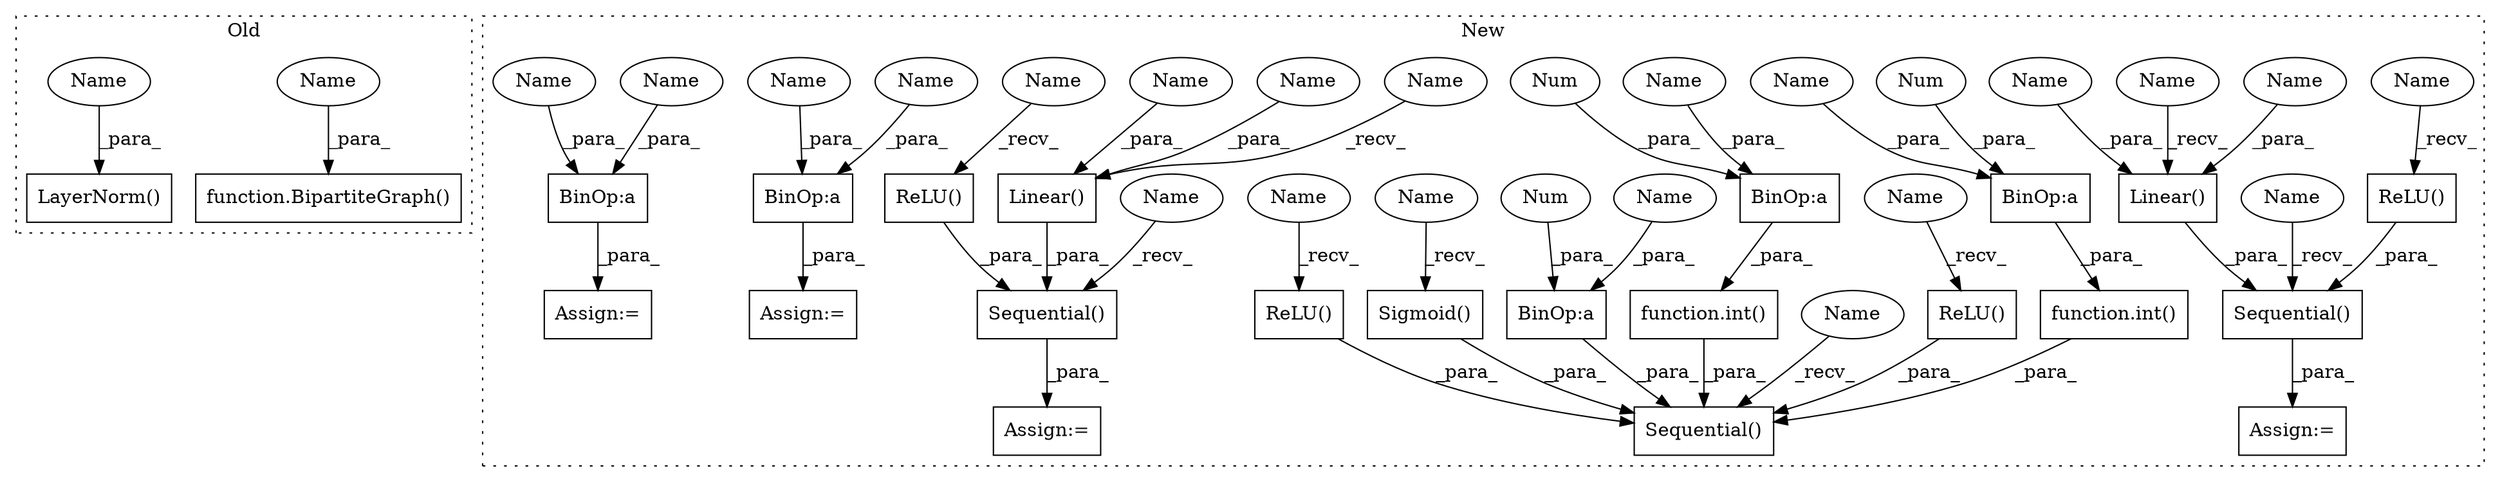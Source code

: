 digraph G {
subgraph cluster0 {
1 [label="LayerNorm()" a="75" s="4745,4776" l="13,1" shape="box"];
10 [label="function.BipartiteGraph()" a="75" s="5145,5246" l="28,10" shape="box"];
27 [label="Name" a="87" s="5173" l="18" shape="ellipse"];
28 [label="Name" a="87" s="4758" l="18" shape="ellipse"];
label = "Old";
style="dotted";
}
subgraph cluster1 {
2 [label="ReLU()" a="75" s="2154" l="9" shape="box"];
3 [label="Linear()" a="75" s="2567,2616" l="10,1" shape="box"];
4 [label="Sequential()" a="75" s="2061,2338" l="27,10" shape="box"];
5 [label="BinOp:a" a="82" s="2116" l="1" shape="box"];
6 [label="Sequential()" a="75" s="2540,2640" l="27,10" shape="box"];
7 [label="BinOp:a" a="82" s="2305" l="1" shape="box"];
8 [label="Sequential()" a="75" s="2403,2503" l="27,10" shape="box"];
9 [label="BinOp:a" a="82" s="2231" l="1" shape="box"];
11 [label="function.int()" a="75" s="2282,2307" l="4,1" shape="box"];
12 [label="Sigmoid()" a="75" s="2326" l="12" shape="box"];
13 [label="function.int()" a="75" s="2208,2233" l="4,1" shape="box"];
14 [label="BinOp:a" a="82" s="2755" l="3" shape="box"];
15 [label="BinOp:a" a="82" s="2911" l="3" shape="box"];
16 [label="Num" a="76" s="2232" l="1" shape="ellipse"];
17 [label="Num" a="76" s="2117" l="1" shape="ellipse"];
18 [label="Num" a="76" s="2306" l="1" shape="ellipse"];
19 [label="Assign:=" a="68" s="2400" l="3" shape="box"];
20 [label="ReLU()" a="75" s="2631" l="9" shape="box"];
21 [label="Assign:=" a="68" s="2867" l="3" shape="box"];
22 [label="Assign:=" a="68" s="2537" l="3" shape="box"];
23 [label="ReLU()" a="75" s="2494" l="9" shape="box"];
24 [label="Assign:=" a="68" s="2711" l="3" shape="box"];
25 [label="ReLU()" a="75" s="2249" l="9" shape="box"];
26 [label="Linear()" a="75" s="2430,2479" l="10,1" shape="box"];
29 [label="Name" a="87" s="2631" l="2" shape="ellipse"];
30 [label="Name" a="87" s="2249" l="2" shape="ellipse"];
31 [label="Name" a="87" s="2567" l="2" shape="ellipse"];
32 [label="Name" a="87" s="2494" l="2" shape="ellipse"];
33 [label="Name" a="87" s="2430" l="2" shape="ellipse"];
34 [label="Name" a="87" s="2061" l="2" shape="ellipse"];
35 [label="Name" a="87" s="2540" l="2" shape="ellipse"];
36 [label="Name" a="87" s="2326" l="2" shape="ellipse"];
37 [label="Name" a="87" s="2403" l="2" shape="ellipse"];
38 [label="Name" a="87" s="2154" l="2" shape="ellipse"];
39 [label="Name" a="87" s="2577" l="18" shape="ellipse"];
40 [label="Name" a="87" s="2737" l="18" shape="ellipse"];
41 [label="Name" a="87" s="2098" l="18" shape="ellipse"];
42 [label="Name" a="87" s="2893" l="18" shape="ellipse"];
43 [label="Name" a="87" s="2440" l="18" shape="ellipse"];
44 [label="Name" a="87" s="2460" l="19" shape="ellipse"];
45 [label="Name" a="87" s="2212" l="19" shape="ellipse"];
46 [label="Name" a="87" s="2914" l="19" shape="ellipse"];
47 [label="Name" a="87" s="2286" l="19" shape="ellipse"];
48 [label="Name" a="87" s="2758" l="19" shape="ellipse"];
49 [label="Name" a="87" s="2597" l="19" shape="ellipse"];
label = "New";
style="dotted";
}
2 -> 4 [label="_para_"];
3 -> 6 [label="_para_"];
5 -> 4 [label="_para_"];
6 -> 22 [label="_para_"];
7 -> 11 [label="_para_"];
8 -> 19 [label="_para_"];
9 -> 13 [label="_para_"];
11 -> 4 [label="_para_"];
12 -> 4 [label="_para_"];
13 -> 4 [label="_para_"];
14 -> 24 [label="_para_"];
15 -> 21 [label="_para_"];
16 -> 9 [label="_para_"];
17 -> 5 [label="_para_"];
18 -> 7 [label="_para_"];
20 -> 6 [label="_para_"];
23 -> 8 [label="_para_"];
25 -> 4 [label="_para_"];
26 -> 8 [label="_para_"];
27 -> 10 [label="_para_"];
28 -> 1 [label="_para_"];
29 -> 20 [label="_recv_"];
30 -> 25 [label="_recv_"];
31 -> 3 [label="_recv_"];
32 -> 23 [label="_recv_"];
33 -> 26 [label="_recv_"];
34 -> 4 [label="_recv_"];
35 -> 6 [label="_recv_"];
36 -> 12 [label="_recv_"];
37 -> 8 [label="_recv_"];
38 -> 2 [label="_recv_"];
39 -> 3 [label="_para_"];
40 -> 14 [label="_para_"];
41 -> 5 [label="_para_"];
42 -> 15 [label="_para_"];
43 -> 26 [label="_para_"];
44 -> 26 [label="_para_"];
45 -> 9 [label="_para_"];
46 -> 15 [label="_para_"];
47 -> 7 [label="_para_"];
48 -> 14 [label="_para_"];
49 -> 3 [label="_para_"];
}